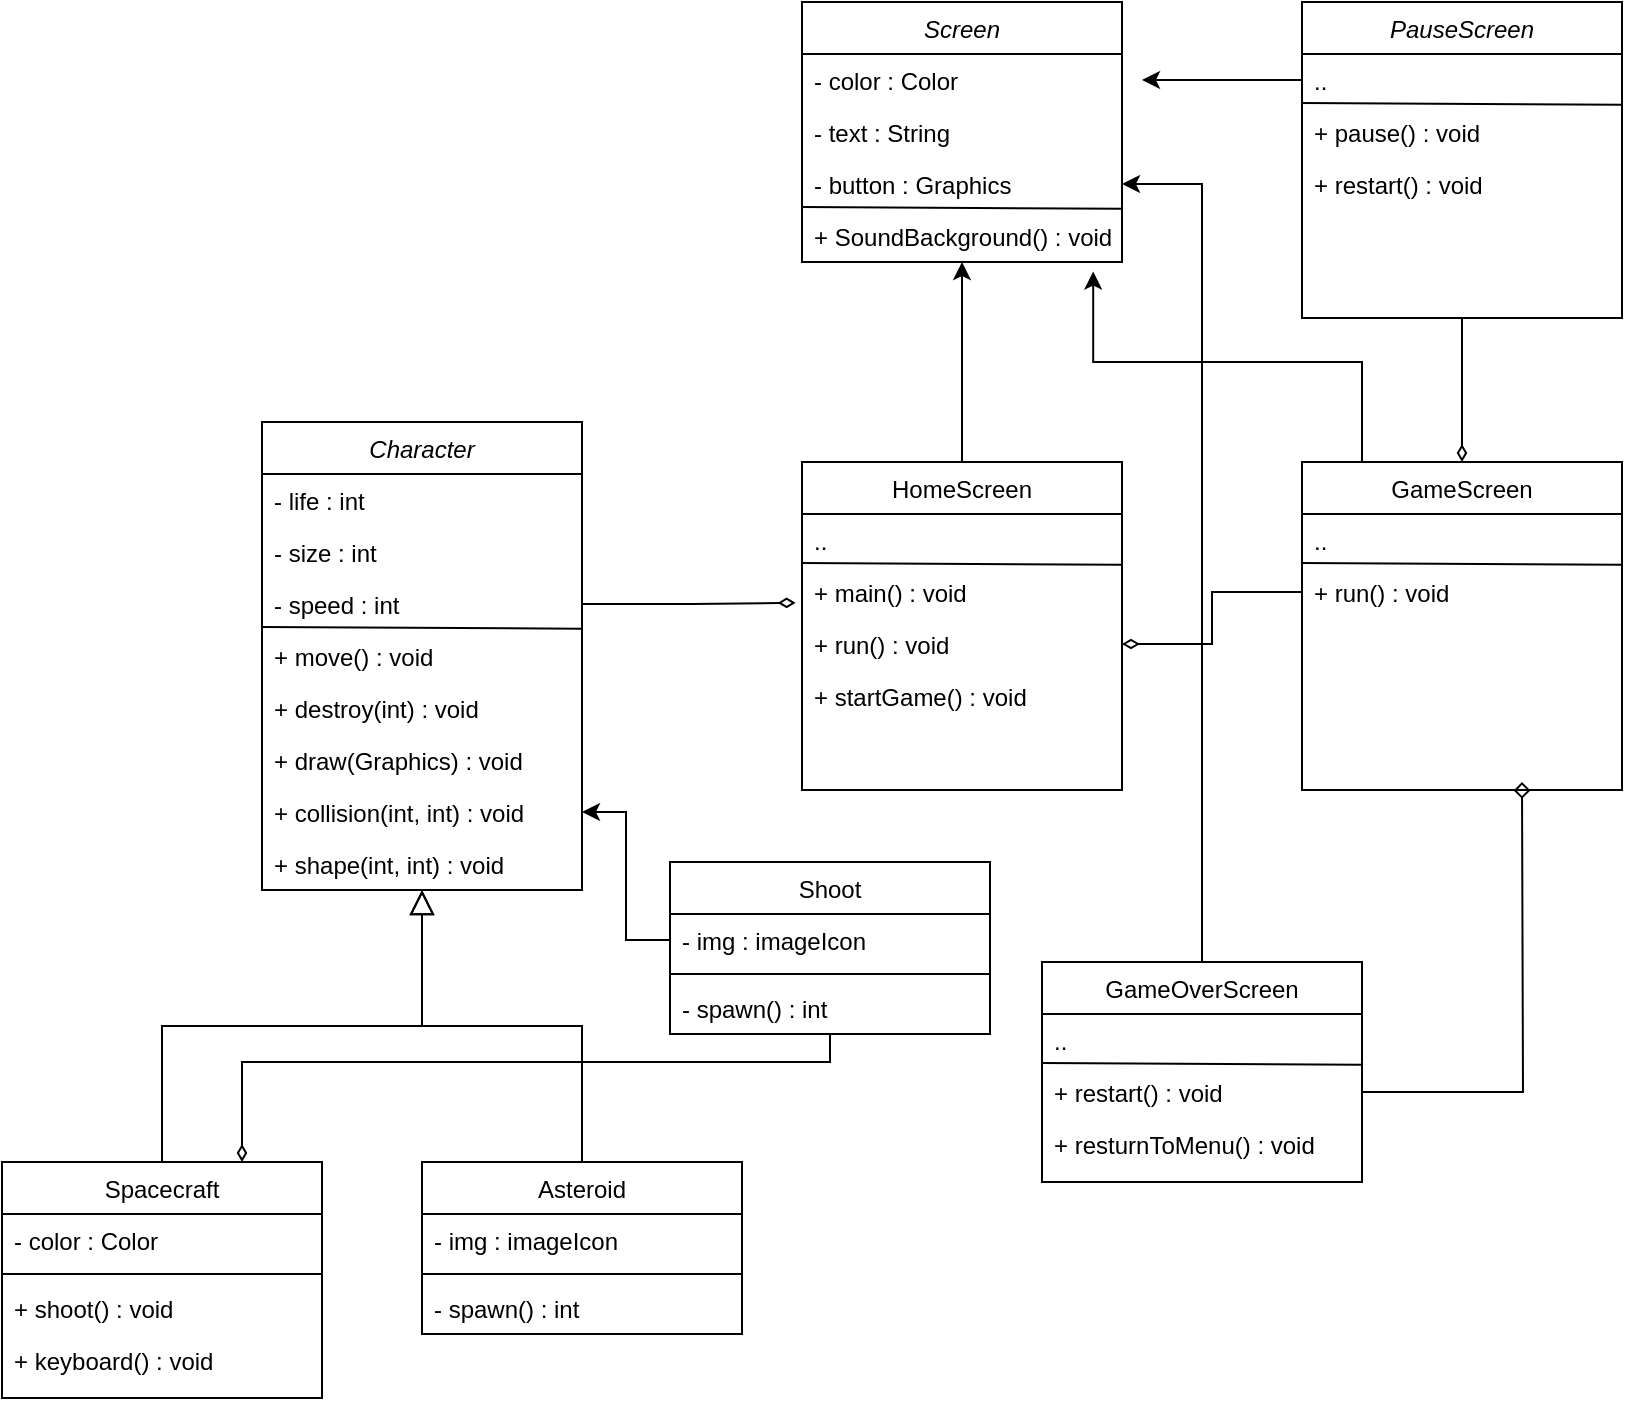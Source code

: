 <mxfile version="24.5.4" type="device">
  <diagram name="Página-1" id="P7TGbWkqGXTXEgWnY136">
    <mxGraphModel dx="910" dy="459" grid="1" gridSize="10" guides="1" tooltips="1" connect="1" arrows="1" fold="1" page="1" pageScale="1" pageWidth="827" pageHeight="1169" math="0" shadow="0">
      <root>
        <mxCell id="0" />
        <mxCell id="1" parent="0" />
        <mxCell id="bAjIouGLIPzOyy9t5z-3-2" value="Character" style="swimlane;fontStyle=2;align=center;verticalAlign=top;childLayout=stackLayout;horizontal=1;startSize=26;horizontalStack=0;resizeParent=1;resizeLast=0;collapsible=1;marginBottom=0;rounded=0;shadow=0;strokeWidth=1;" parent="1" vertex="1">
          <mxGeometry x="130" y="210" width="160" height="234" as="geometry">
            <mxRectangle x="230" y="140" width="160" height="26" as="alternateBounds" />
          </mxGeometry>
        </mxCell>
        <mxCell id="bAjIouGLIPzOyy9t5z-3-3" value="- life : int" style="text;align=left;verticalAlign=top;spacingLeft=4;spacingRight=4;overflow=hidden;rotatable=0;points=[[0,0.5],[1,0.5]];portConstraint=eastwest;rounded=0;shadow=0;html=0;" parent="bAjIouGLIPzOyy9t5z-3-2" vertex="1">
          <mxGeometry y="26" width="160" height="26" as="geometry" />
        </mxCell>
        <mxCell id="bAjIouGLIPzOyy9t5z-3-4" value="- size : int" style="text;align=left;verticalAlign=top;spacingLeft=4;spacingRight=4;overflow=hidden;rotatable=0;points=[[0,0.5],[1,0.5]];portConstraint=eastwest;rounded=0;shadow=0;html=0;" parent="bAjIouGLIPzOyy9t5z-3-2" vertex="1">
          <mxGeometry y="52" width="160" height="26" as="geometry" />
        </mxCell>
        <mxCell id="bAjIouGLIPzOyy9t5z-3-5" value="- speed : int" style="text;align=left;verticalAlign=top;spacingLeft=4;spacingRight=4;overflow=hidden;rotatable=0;points=[[0,0.5],[1,0.5]];portConstraint=eastwest;rounded=0;shadow=0;html=0;strokeWidth=12;" parent="bAjIouGLIPzOyy9t5z-3-2" vertex="1">
          <mxGeometry y="78" width="160" height="26" as="geometry" />
        </mxCell>
        <mxCell id="bAjIouGLIPzOyy9t5z-3-6" value="+ move() : void" style="text;align=left;verticalAlign=top;spacingLeft=4;spacingRight=4;overflow=hidden;rotatable=0;points=[[0,0.5],[1,0.5]];portConstraint=eastwest;" parent="bAjIouGLIPzOyy9t5z-3-2" vertex="1">
          <mxGeometry y="104" width="160" height="26" as="geometry" />
        </mxCell>
        <mxCell id="bAjIouGLIPzOyy9t5z-3-7" value="" style="endArrow=none;html=1;rounded=0;exitX=-0.002;exitY=-0.059;exitDx=0;exitDy=0;exitPerimeter=0;entryX=0.998;entryY=-0.024;entryDx=0;entryDy=0;entryPerimeter=0;" parent="bAjIouGLIPzOyy9t5z-3-2" source="bAjIouGLIPzOyy9t5z-3-6" target="bAjIouGLIPzOyy9t5z-3-6" edge="1">
          <mxGeometry width="50" height="50" relative="1" as="geometry">
            <mxPoint x="200" y="180" as="sourcePoint" />
            <mxPoint x="250" y="130" as="targetPoint" />
          </mxGeometry>
        </mxCell>
        <mxCell id="bAjIouGLIPzOyy9t5z-3-8" value="+ destroy(int) : void" style="text;align=left;verticalAlign=top;spacingLeft=4;spacingRight=4;overflow=hidden;rotatable=0;points=[[0,0.5],[1,0.5]];portConstraint=eastwest;" parent="bAjIouGLIPzOyy9t5z-3-2" vertex="1">
          <mxGeometry y="130" width="160" height="26" as="geometry" />
        </mxCell>
        <mxCell id="bAjIouGLIPzOyy9t5z-3-9" value="+ draw(Graphics) : void" style="text;align=left;verticalAlign=top;spacingLeft=4;spacingRight=4;overflow=hidden;rotatable=0;points=[[0,0.5],[1,0.5]];portConstraint=eastwest;" parent="bAjIouGLIPzOyy9t5z-3-2" vertex="1">
          <mxGeometry y="156" width="160" height="26" as="geometry" />
        </mxCell>
        <mxCell id="bAjIouGLIPzOyy9t5z-3-104" value="+ collision(int, int) : void" style="text;align=left;verticalAlign=top;spacingLeft=4;spacingRight=4;overflow=hidden;rotatable=0;points=[[0,0.5],[1,0.5]];portConstraint=eastwest;" parent="bAjIouGLIPzOyy9t5z-3-2" vertex="1">
          <mxGeometry y="182" width="160" height="26" as="geometry" />
        </mxCell>
        <mxCell id="AeepPpzmWaZdeKzGAGTf-1" value="+ shape(int, int) : void" style="text;align=left;verticalAlign=top;spacingLeft=4;spacingRight=4;overflow=hidden;rotatable=0;points=[[0,0.5],[1,0.5]];portConstraint=eastwest;" parent="bAjIouGLIPzOyy9t5z-3-2" vertex="1">
          <mxGeometry y="208" width="160" height="26" as="geometry" />
        </mxCell>
        <mxCell id="bAjIouGLIPzOyy9t5z-3-10" value="Spacecraft" style="swimlane;fontStyle=0;align=center;verticalAlign=top;childLayout=stackLayout;horizontal=1;startSize=26;horizontalStack=0;resizeParent=1;resizeLast=0;collapsible=1;marginBottom=0;rounded=0;shadow=0;strokeWidth=1;" parent="1" vertex="1">
          <mxGeometry y="580" width="160" height="118" as="geometry">
            <mxRectangle x="130" y="380" width="160" height="26" as="alternateBounds" />
          </mxGeometry>
        </mxCell>
        <mxCell id="bAjIouGLIPzOyy9t5z-3-11" value="- color : Color" style="text;align=left;verticalAlign=top;spacingLeft=4;spacingRight=4;overflow=hidden;rotatable=0;points=[[0,0.5],[1,0.5]];portConstraint=eastwest;" parent="bAjIouGLIPzOyy9t5z-3-10" vertex="1">
          <mxGeometry y="26" width="160" height="26" as="geometry" />
        </mxCell>
        <mxCell id="bAjIouGLIPzOyy9t5z-3-12" value="" style="line;html=1;strokeWidth=1;align=left;verticalAlign=middle;spacingTop=-1;spacingLeft=3;spacingRight=3;rotatable=0;labelPosition=right;points=[];portConstraint=eastwest;" parent="bAjIouGLIPzOyy9t5z-3-10" vertex="1">
          <mxGeometry y="52" width="160" height="8" as="geometry" />
        </mxCell>
        <mxCell id="bAjIouGLIPzOyy9t5z-3-13" value="+ shoot() : void" style="text;align=left;verticalAlign=top;spacingLeft=4;spacingRight=4;overflow=hidden;rotatable=0;points=[[0,0.5],[1,0.5]];portConstraint=eastwest;" parent="bAjIouGLIPzOyy9t5z-3-10" vertex="1">
          <mxGeometry y="60" width="160" height="26" as="geometry" />
        </mxCell>
        <mxCell id="bAjIouGLIPzOyy9t5z-3-17" value="+ keyboard() : void" style="text;align=left;verticalAlign=top;spacingLeft=4;spacingRight=4;overflow=hidden;rotatable=0;points=[[0,0.5],[1,0.5]];portConstraint=eastwest;" parent="bAjIouGLIPzOyy9t5z-3-10" vertex="1">
          <mxGeometry y="86" width="160" height="32" as="geometry" />
        </mxCell>
        <mxCell id="bAjIouGLIPzOyy9t5z-3-18" value="" style="endArrow=block;endSize=10;endFill=0;shadow=0;strokeWidth=1;rounded=0;curved=0;edgeStyle=elbowEdgeStyle;elbow=vertical;" parent="1" source="bAjIouGLIPzOyy9t5z-3-10" target="bAjIouGLIPzOyy9t5z-3-2" edge="1">
          <mxGeometry width="160" relative="1" as="geometry">
            <mxPoint x="110" y="313" as="sourcePoint" />
            <mxPoint x="110" y="313" as="targetPoint" />
          </mxGeometry>
        </mxCell>
        <mxCell id="bAjIouGLIPzOyy9t5z-3-19" value="Asteroid" style="swimlane;fontStyle=0;align=center;verticalAlign=top;childLayout=stackLayout;horizontal=1;startSize=26;horizontalStack=0;resizeParent=1;resizeLast=0;collapsible=1;marginBottom=0;rounded=0;shadow=0;strokeWidth=1;" parent="1" vertex="1">
          <mxGeometry x="210" y="580" width="160" height="86" as="geometry">
            <mxRectangle x="340" y="380" width="170" height="26" as="alternateBounds" />
          </mxGeometry>
        </mxCell>
        <mxCell id="bAjIouGLIPzOyy9t5z-3-20" value="- img : imageIcon" style="text;align=left;verticalAlign=top;spacingLeft=4;spacingRight=4;overflow=hidden;rotatable=0;points=[[0,0.5],[1,0.5]];portConstraint=eastwest;" parent="bAjIouGLIPzOyy9t5z-3-19" vertex="1">
          <mxGeometry y="26" width="160" height="26" as="geometry" />
        </mxCell>
        <mxCell id="bAjIouGLIPzOyy9t5z-3-21" value="" style="line;html=1;strokeWidth=1;align=left;verticalAlign=middle;spacingTop=-1;spacingLeft=3;spacingRight=3;rotatable=0;labelPosition=right;points=[];portConstraint=eastwest;" parent="bAjIouGLIPzOyy9t5z-3-19" vertex="1">
          <mxGeometry y="52" width="160" height="8" as="geometry" />
        </mxCell>
        <mxCell id="bAjIouGLIPzOyy9t5z-3-22" value="- spawn() : int" style="text;align=left;verticalAlign=top;spacingLeft=4;spacingRight=4;overflow=hidden;rotatable=0;points=[[0,0.5],[1,0.5]];portConstraint=eastwest;" parent="bAjIouGLIPzOyy9t5z-3-19" vertex="1">
          <mxGeometry y="60" width="160" height="26" as="geometry" />
        </mxCell>
        <mxCell id="bAjIouGLIPzOyy9t5z-3-23" value="" style="endArrow=block;endSize=10;endFill=0;shadow=0;strokeWidth=1;rounded=0;curved=0;edgeStyle=elbowEdgeStyle;elbow=vertical;" parent="1" source="bAjIouGLIPzOyy9t5z-3-19" target="bAjIouGLIPzOyy9t5z-3-2" edge="1">
          <mxGeometry width="160" relative="1" as="geometry">
            <mxPoint x="120" y="483" as="sourcePoint" />
            <mxPoint x="220" y="381" as="targetPoint" />
          </mxGeometry>
        </mxCell>
        <mxCell id="bAjIouGLIPzOyy9t5z-3-24" style="edgeStyle=orthogonalEdgeStyle;rounded=0;orthogonalLoop=1;jettySize=auto;html=1;entryX=0.5;entryY=1;entryDx=0;entryDy=0;" parent="1" source="bAjIouGLIPzOyy9t5z-3-25" target="bAjIouGLIPzOyy9t5z-3-33" edge="1">
          <mxGeometry relative="1" as="geometry" />
        </mxCell>
        <mxCell id="bAjIouGLIPzOyy9t5z-3-25" value="HomeScreen" style="swimlane;fontStyle=0;align=center;verticalAlign=top;childLayout=stackLayout;horizontal=1;startSize=26;horizontalStack=0;resizeParent=1;resizeLast=0;collapsible=1;marginBottom=0;rounded=0;shadow=0;strokeWidth=1;" parent="1" vertex="1">
          <mxGeometry x="400" y="230" width="160" height="164" as="geometry">
            <mxRectangle x="230" y="140" width="160" height="26" as="alternateBounds" />
          </mxGeometry>
        </mxCell>
        <mxCell id="bAjIouGLIPzOyy9t5z-3-26" value=".." style="text;align=left;verticalAlign=top;spacingLeft=4;spacingRight=4;overflow=hidden;rotatable=0;points=[[0,0.5],[1,0.5]];portConstraint=eastwest;rounded=0;shadow=0;html=0;" parent="bAjIouGLIPzOyy9t5z-3-25" vertex="1">
          <mxGeometry y="26" width="160" height="26" as="geometry" />
        </mxCell>
        <mxCell id="bAjIouGLIPzOyy9t5z-3-29" value="+ main() : void" style="text;align=left;verticalAlign=top;spacingLeft=4;spacingRight=4;overflow=hidden;rotatable=0;points=[[0,0.5],[1,0.5]];portConstraint=eastwest;" parent="bAjIouGLIPzOyy9t5z-3-25" vertex="1">
          <mxGeometry y="52" width="160" height="26" as="geometry" />
        </mxCell>
        <mxCell id="bAjIouGLIPzOyy9t5z-3-30" value="" style="endArrow=none;html=1;rounded=0;exitX=-0.002;exitY=-0.059;exitDx=0;exitDy=0;exitPerimeter=0;entryX=0.998;entryY=-0.024;entryDx=0;entryDy=0;entryPerimeter=0;" parent="bAjIouGLIPzOyy9t5z-3-25" source="bAjIouGLIPzOyy9t5z-3-29" target="bAjIouGLIPzOyy9t5z-3-29" edge="1">
          <mxGeometry width="50" height="50" relative="1" as="geometry">
            <mxPoint x="200" y="180" as="sourcePoint" />
            <mxPoint x="250" y="130" as="targetPoint" />
          </mxGeometry>
        </mxCell>
        <mxCell id="bAjIouGLIPzOyy9t5z-3-31" value="+ run() : void" style="text;align=left;verticalAlign=top;spacingLeft=4;spacingRight=4;overflow=hidden;rotatable=0;points=[[0,0.5],[1,0.5]];portConstraint=eastwest;" parent="bAjIouGLIPzOyy9t5z-3-25" vertex="1">
          <mxGeometry y="78" width="160" height="26" as="geometry" />
        </mxCell>
        <mxCell id="nKH0z2mBxGqEpScFSGRB-1" value="+ startGame() : void" style="text;align=left;verticalAlign=top;spacingLeft=4;spacingRight=4;overflow=hidden;rotatable=0;points=[[0,0.5],[1,0.5]];portConstraint=eastwest;" parent="bAjIouGLIPzOyy9t5z-3-25" vertex="1">
          <mxGeometry y="104" width="160" height="26" as="geometry" />
        </mxCell>
        <mxCell id="bAjIouGLIPzOyy9t5z-3-33" value="Screen" style="swimlane;fontStyle=2;align=center;verticalAlign=top;childLayout=stackLayout;horizontal=1;startSize=26;horizontalStack=0;resizeParent=1;resizeLast=0;collapsible=1;marginBottom=0;rounded=0;shadow=0;strokeWidth=1;" parent="1" vertex="1">
          <mxGeometry x="400" width="160" height="130" as="geometry">
            <mxRectangle x="230" y="140" width="160" height="26" as="alternateBounds" />
          </mxGeometry>
        </mxCell>
        <mxCell id="bAjIouGLIPzOyy9t5z-3-34" value="- color : Color" style="text;align=left;verticalAlign=top;spacingLeft=4;spacingRight=4;overflow=hidden;rotatable=0;points=[[0,0.5],[1,0.5]];portConstraint=eastwest;rounded=0;shadow=0;html=0;" parent="bAjIouGLIPzOyy9t5z-3-33" vertex="1">
          <mxGeometry y="26" width="160" height="26" as="geometry" />
        </mxCell>
        <mxCell id="bAjIouGLIPzOyy9t5z-3-35" value="- text : String" style="text;align=left;verticalAlign=top;spacingLeft=4;spacingRight=4;overflow=hidden;rotatable=0;points=[[0,0.5],[1,0.5]];portConstraint=eastwest;rounded=0;shadow=0;html=0;" parent="bAjIouGLIPzOyy9t5z-3-33" vertex="1">
          <mxGeometry y="52" width="160" height="26" as="geometry" />
        </mxCell>
        <mxCell id="bAjIouGLIPzOyy9t5z-3-36" value="- button : Graphics" style="text;align=left;verticalAlign=top;spacingLeft=4;spacingRight=4;overflow=hidden;rotatable=0;points=[[0,0.5],[1,0.5]];portConstraint=eastwest;rounded=0;shadow=0;html=0;strokeWidth=12;" parent="bAjIouGLIPzOyy9t5z-3-33" vertex="1">
          <mxGeometry y="78" width="160" height="26" as="geometry" />
        </mxCell>
        <mxCell id="bAjIouGLIPzOyy9t5z-3-37" value="" style="endArrow=none;html=1;rounded=0;exitX=-0.002;exitY=-0.059;exitDx=0;exitDy=0;exitPerimeter=0;entryX=0.998;entryY=-0.024;entryDx=0;entryDy=0;entryPerimeter=0;" parent="bAjIouGLIPzOyy9t5z-3-33" edge="1">
          <mxGeometry width="50" height="50" relative="1" as="geometry">
            <mxPoint x="-0.32" y="102.466" as="sourcePoint" />
            <mxPoint x="159.68" y="103.376" as="targetPoint" />
          </mxGeometry>
        </mxCell>
        <mxCell id="bAjIouGLIPzOyy9t5z-3-38" value="+ SoundBackground() : void " style="text;align=left;verticalAlign=top;spacingLeft=4;spacingRight=4;overflow=hidden;rotatable=0;points=[[0,0.5],[1,0.5]];portConstraint=eastwest;rounded=0;shadow=0;html=0;strokeWidth=12;" parent="bAjIouGLIPzOyy9t5z-3-33" vertex="1">
          <mxGeometry y="104" width="160" height="26" as="geometry" />
        </mxCell>
        <mxCell id="bAjIouGLIPzOyy9t5z-3-93" style="edgeStyle=orthogonalEdgeStyle;rounded=0;orthogonalLoop=1;jettySize=auto;html=1;entryX=0.5;entryY=0;entryDx=0;entryDy=0;endArrow=diamondThin;endFill=0;" parent="1" source="bAjIouGLIPzOyy9t5z-3-74" target="bAjIouGLIPzOyy9t5z-3-87" edge="1">
          <mxGeometry relative="1" as="geometry" />
        </mxCell>
        <mxCell id="bAjIouGLIPzOyy9t5z-3-74" value="PauseScreen" style="swimlane;fontStyle=2;align=center;verticalAlign=top;childLayout=stackLayout;horizontal=1;startSize=26;horizontalStack=0;resizeParent=1;resizeLast=0;collapsible=1;marginBottom=0;rounded=0;shadow=0;strokeWidth=1;" parent="1" vertex="1">
          <mxGeometry x="650" width="160" height="158" as="geometry">
            <mxRectangle x="230" y="140" width="160" height="26" as="alternateBounds" />
          </mxGeometry>
        </mxCell>
        <mxCell id="bAjIouGLIPzOyy9t5z-3-79" style="edgeStyle=orthogonalEdgeStyle;rounded=0;orthogonalLoop=1;jettySize=auto;html=1;" parent="bAjIouGLIPzOyy9t5z-3-74" source="bAjIouGLIPzOyy9t5z-3-75" edge="1">
          <mxGeometry relative="1" as="geometry">
            <mxPoint x="-80" y="39" as="targetPoint" />
          </mxGeometry>
        </mxCell>
        <mxCell id="bAjIouGLIPzOyy9t5z-3-75" value=".." style="text;align=left;verticalAlign=top;spacingLeft=4;spacingRight=4;overflow=hidden;rotatable=0;points=[[0,0.5],[1,0.5]];portConstraint=eastwest;rounded=0;shadow=0;html=0;" parent="bAjIouGLIPzOyy9t5z-3-74" vertex="1">
          <mxGeometry y="26" width="160" height="26" as="geometry" />
        </mxCell>
        <mxCell id="bAjIouGLIPzOyy9t5z-3-77" value="" style="endArrow=none;html=1;rounded=0;exitX=-0.002;exitY=-0.059;exitDx=0;exitDy=0;exitPerimeter=0;entryX=0.998;entryY=-0.024;entryDx=0;entryDy=0;entryPerimeter=0;" parent="bAjIouGLIPzOyy9t5z-3-74" edge="1">
          <mxGeometry width="50" height="50" relative="1" as="geometry">
            <mxPoint x="-0.32" y="50.466" as="sourcePoint" />
            <mxPoint x="159.68" y="51.376" as="targetPoint" />
          </mxGeometry>
        </mxCell>
        <mxCell id="bAjIouGLIPzOyy9t5z-3-78" value="+ pause() : void" style="text;align=left;verticalAlign=top;spacingLeft=4;spacingRight=4;overflow=hidden;rotatable=0;points=[[0,0.5],[1,0.5]];portConstraint=eastwest;" parent="bAjIouGLIPzOyy9t5z-3-74" vertex="1">
          <mxGeometry y="52" width="160" height="26" as="geometry" />
        </mxCell>
        <mxCell id="bAjIouGLIPzOyy9t5z-3-85" value="+ restart() : void" style="text;align=left;verticalAlign=top;spacingLeft=4;spacingRight=4;overflow=hidden;rotatable=0;points=[[0,0.5],[1,0.5]];portConstraint=eastwest;" parent="bAjIouGLIPzOyy9t5z-3-74" vertex="1">
          <mxGeometry y="78" width="160" height="26" as="geometry" />
        </mxCell>
        <mxCell id="bAjIouGLIPzOyy9t5z-3-87" value="GameScreen" style="swimlane;fontStyle=0;align=center;verticalAlign=top;childLayout=stackLayout;horizontal=1;startSize=26;horizontalStack=0;resizeParent=1;resizeLast=0;collapsible=1;marginBottom=0;rounded=0;shadow=0;strokeWidth=1;" parent="1" vertex="1">
          <mxGeometry x="650" y="230" width="160" height="164" as="geometry">
            <mxRectangle x="230" y="140" width="160" height="26" as="alternateBounds" />
          </mxGeometry>
        </mxCell>
        <mxCell id="bAjIouGLIPzOyy9t5z-3-88" value=".." style="text;align=left;verticalAlign=top;spacingLeft=4;spacingRight=4;overflow=hidden;rotatable=0;points=[[0,0.5],[1,0.5]];portConstraint=eastwest;rounded=0;shadow=0;html=0;" parent="bAjIouGLIPzOyy9t5z-3-87" vertex="1">
          <mxGeometry y="26" width="160" height="26" as="geometry" />
        </mxCell>
        <mxCell id="bAjIouGLIPzOyy9t5z-3-90" value="" style="endArrow=none;html=1;rounded=0;exitX=-0.002;exitY=-0.059;exitDx=0;exitDy=0;exitPerimeter=0;entryX=0.998;entryY=-0.024;entryDx=0;entryDy=0;entryPerimeter=0;" parent="bAjIouGLIPzOyy9t5z-3-87" edge="1">
          <mxGeometry width="50" height="50" relative="1" as="geometry">
            <mxPoint x="-0.32" y="50.466" as="sourcePoint" />
            <mxPoint x="159.68" y="51.376" as="targetPoint" />
          </mxGeometry>
        </mxCell>
        <mxCell id="bAjIouGLIPzOyy9t5z-3-91" value="+ run() : void" style="text;align=left;verticalAlign=top;spacingLeft=4;spacingRight=4;overflow=hidden;rotatable=0;points=[[0,0.5],[1,0.5]];portConstraint=eastwest;" parent="bAjIouGLIPzOyy9t5z-3-87" vertex="1">
          <mxGeometry y="52" width="160" height="26" as="geometry" />
        </mxCell>
        <mxCell id="bAjIouGLIPzOyy9t5z-3-94" style="edgeStyle=orthogonalEdgeStyle;rounded=0;orthogonalLoop=1;jettySize=auto;html=1;entryX=0.91;entryY=1.184;entryDx=0;entryDy=0;entryPerimeter=0;" parent="1" source="bAjIouGLIPzOyy9t5z-3-87" target="bAjIouGLIPzOyy9t5z-3-38" edge="1">
          <mxGeometry relative="1" as="geometry">
            <Array as="points">
              <mxPoint x="680" y="180" />
              <mxPoint x="546" y="180" />
            </Array>
          </mxGeometry>
        </mxCell>
        <mxCell id="bAjIouGLIPzOyy9t5z-3-100" style="edgeStyle=orthogonalEdgeStyle;rounded=0;orthogonalLoop=1;jettySize=auto;html=1;entryX=1;entryY=0.5;entryDx=0;entryDy=0;" parent="1" source="bAjIouGLIPzOyy9t5z-3-95" target="bAjIouGLIPzOyy9t5z-3-36" edge="1">
          <mxGeometry relative="1" as="geometry" />
        </mxCell>
        <mxCell id="bAjIouGLIPzOyy9t5z-3-95" value="GameOverScreen" style="swimlane;fontStyle=0;align=center;verticalAlign=top;childLayout=stackLayout;horizontal=1;startSize=26;horizontalStack=0;resizeParent=1;resizeLast=0;collapsible=1;marginBottom=0;rounded=0;shadow=0;strokeWidth=1;" parent="1" vertex="1">
          <mxGeometry x="520" y="480" width="160" height="110" as="geometry">
            <mxRectangle x="230" y="140" width="160" height="26" as="alternateBounds" />
          </mxGeometry>
        </mxCell>
        <mxCell id="bAjIouGLIPzOyy9t5z-3-96" value=".." style="text;align=left;verticalAlign=top;spacingLeft=4;spacingRight=4;overflow=hidden;rotatable=0;points=[[0,0.5],[1,0.5]];portConstraint=eastwest;rounded=0;shadow=0;html=0;" parent="bAjIouGLIPzOyy9t5z-3-95" vertex="1">
          <mxGeometry y="26" width="160" height="26" as="geometry" />
        </mxCell>
        <mxCell id="bAjIouGLIPzOyy9t5z-3-98" value="" style="endArrow=none;html=1;rounded=0;exitX=-0.002;exitY=-0.059;exitDx=0;exitDy=0;exitPerimeter=0;entryX=0.998;entryY=-0.024;entryDx=0;entryDy=0;entryPerimeter=0;" parent="bAjIouGLIPzOyy9t5z-3-95" edge="1">
          <mxGeometry width="50" height="50" relative="1" as="geometry">
            <mxPoint x="-0.32" y="50.466" as="sourcePoint" />
            <mxPoint x="159.68" y="51.376" as="targetPoint" />
          </mxGeometry>
        </mxCell>
        <mxCell id="bAjIouGLIPzOyy9t5z-3-101" style="edgeStyle=orthogonalEdgeStyle;rounded=0;orthogonalLoop=1;jettySize=auto;html=1;endArrow=diamond;endFill=0;" parent="bAjIouGLIPzOyy9t5z-3-95" source="bAjIouGLIPzOyy9t5z-3-99" edge="1">
          <mxGeometry relative="1" as="geometry">
            <mxPoint x="240" y="-90" as="targetPoint" />
          </mxGeometry>
        </mxCell>
        <mxCell id="bAjIouGLIPzOyy9t5z-3-99" value="+ restart() : void" style="text;align=left;verticalAlign=top;spacingLeft=4;spacingRight=4;overflow=hidden;rotatable=0;points=[[0,0.5],[1,0.5]];portConstraint=eastwest;" parent="bAjIouGLIPzOyy9t5z-3-95" vertex="1">
          <mxGeometry y="52" width="160" height="26" as="geometry" />
        </mxCell>
        <mxCell id="bAjIouGLIPzOyy9t5z-3-105" value="+ resturnToMenu() : void" style="text;align=left;verticalAlign=top;spacingLeft=4;spacingRight=4;overflow=hidden;rotatable=0;points=[[0,0.5],[1,0.5]];portConstraint=eastwest;" parent="bAjIouGLIPzOyy9t5z-3-95" vertex="1">
          <mxGeometry y="78" width="160" height="26" as="geometry" />
        </mxCell>
        <mxCell id="bAjIouGLIPzOyy9t5z-3-103" style="edgeStyle=orthogonalEdgeStyle;rounded=0;orthogonalLoop=1;jettySize=auto;html=1;entryX=1;entryY=0.5;entryDx=0;entryDy=0;endArrow=diamondThin;endFill=0;" parent="1" source="bAjIouGLIPzOyy9t5z-3-91" target="bAjIouGLIPzOyy9t5z-3-31" edge="1">
          <mxGeometry relative="1" as="geometry" />
        </mxCell>
        <mxCell id="bAjIouGLIPzOyy9t5z-3-106" style="edgeStyle=orthogonalEdgeStyle;rounded=0;orthogonalLoop=1;jettySize=auto;html=1;entryX=-0.02;entryY=0.707;entryDx=0;entryDy=0;entryPerimeter=0;endArrow=diamondThin;endFill=0;" parent="1" source="bAjIouGLIPzOyy9t5z-3-5" target="bAjIouGLIPzOyy9t5z-3-29" edge="1">
          <mxGeometry relative="1" as="geometry" />
        </mxCell>
        <mxCell id="mCaPH-90v9P4X7IBIWTO-1" value="Shoot" style="swimlane;fontStyle=0;align=center;verticalAlign=top;childLayout=stackLayout;horizontal=1;startSize=26;horizontalStack=0;resizeParent=1;resizeLast=0;collapsible=1;marginBottom=0;rounded=0;shadow=0;strokeWidth=1;" vertex="1" parent="1">
          <mxGeometry x="334" y="430" width="160" height="86" as="geometry">
            <mxRectangle x="340" y="380" width="170" height="26" as="alternateBounds" />
          </mxGeometry>
        </mxCell>
        <mxCell id="mCaPH-90v9P4X7IBIWTO-2" value="- img : imageIcon" style="text;align=left;verticalAlign=top;spacingLeft=4;spacingRight=4;overflow=hidden;rotatable=0;points=[[0,0.5],[1,0.5]];portConstraint=eastwest;" vertex="1" parent="mCaPH-90v9P4X7IBIWTO-1">
          <mxGeometry y="26" width="160" height="26" as="geometry" />
        </mxCell>
        <mxCell id="mCaPH-90v9P4X7IBIWTO-3" value="" style="line;html=1;strokeWidth=1;align=left;verticalAlign=middle;spacingTop=-1;spacingLeft=3;spacingRight=3;rotatable=0;labelPosition=right;points=[];portConstraint=eastwest;" vertex="1" parent="mCaPH-90v9P4X7IBIWTO-1">
          <mxGeometry y="52" width="160" height="8" as="geometry" />
        </mxCell>
        <mxCell id="mCaPH-90v9P4X7IBIWTO-4" value="- spawn() : int" style="text;align=left;verticalAlign=top;spacingLeft=4;spacingRight=4;overflow=hidden;rotatable=0;points=[[0,0.5],[1,0.5]];portConstraint=eastwest;" vertex="1" parent="mCaPH-90v9P4X7IBIWTO-1">
          <mxGeometry y="60" width="160" height="26" as="geometry" />
        </mxCell>
        <mxCell id="mCaPH-90v9P4X7IBIWTO-6" style="edgeStyle=orthogonalEdgeStyle;rounded=0;orthogonalLoop=1;jettySize=auto;html=1;entryX=0.75;entryY=0;entryDx=0;entryDy=0;endArrow=diamondThin;endFill=0;" edge="1" parent="1" source="mCaPH-90v9P4X7IBIWTO-4" target="bAjIouGLIPzOyy9t5z-3-10">
          <mxGeometry relative="1" as="geometry">
            <Array as="points">
              <mxPoint x="414" y="530" />
              <mxPoint x="120" y="530" />
            </Array>
          </mxGeometry>
        </mxCell>
        <mxCell id="mCaPH-90v9P4X7IBIWTO-7" style="edgeStyle=orthogonalEdgeStyle;rounded=0;orthogonalLoop=1;jettySize=auto;html=1;" edge="1" parent="1" source="mCaPH-90v9P4X7IBIWTO-2" target="bAjIouGLIPzOyy9t5z-3-104">
          <mxGeometry relative="1" as="geometry" />
        </mxCell>
      </root>
    </mxGraphModel>
  </diagram>
</mxfile>
